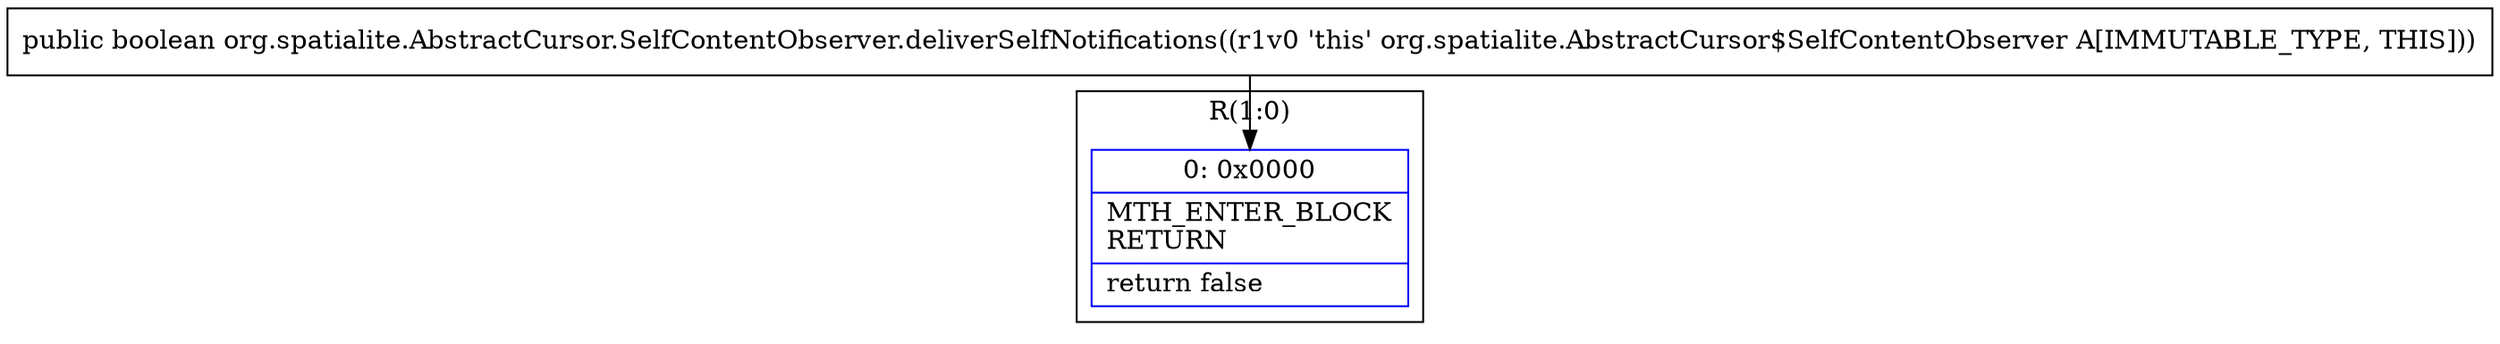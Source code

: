 digraph "CFG fororg.spatialite.AbstractCursor.SelfContentObserver.deliverSelfNotifications()Z" {
subgraph cluster_Region_1384176285 {
label = "R(1:0)";
node [shape=record,color=blue];
Node_0 [shape=record,label="{0\:\ 0x0000|MTH_ENTER_BLOCK\lRETURN\l|return false\l}"];
}
MethodNode[shape=record,label="{public boolean org.spatialite.AbstractCursor.SelfContentObserver.deliverSelfNotifications((r1v0 'this' org.spatialite.AbstractCursor$SelfContentObserver A[IMMUTABLE_TYPE, THIS])) }"];
MethodNode -> Node_0;
}

